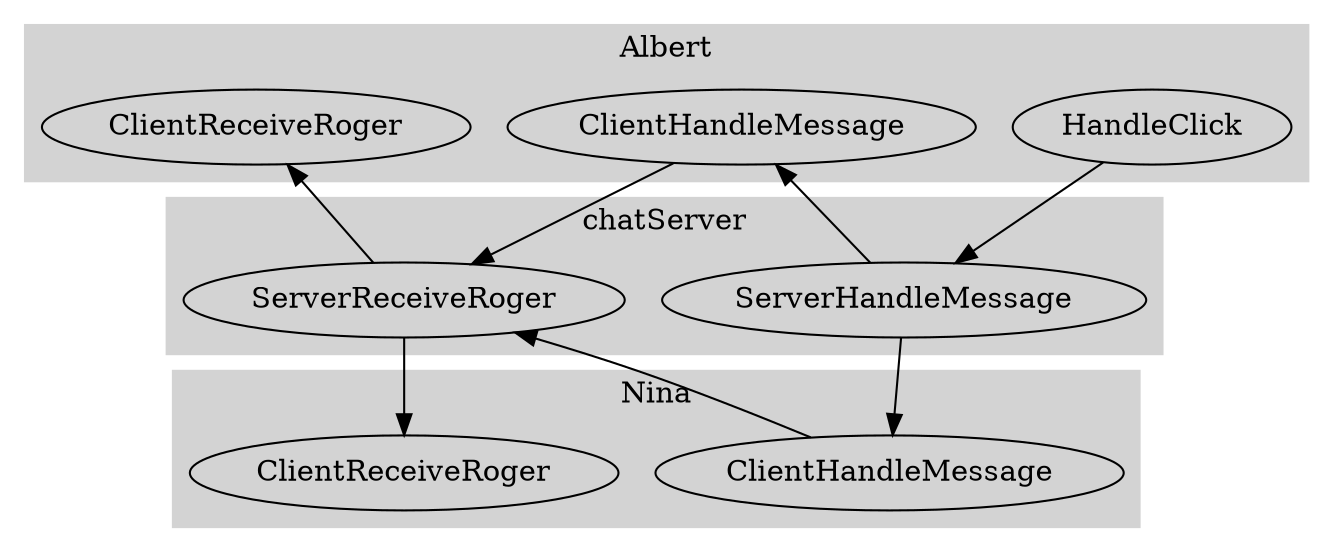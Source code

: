  digraph TaskFlowDiagram {
    
    subgraph clusterAlbert {
    	rankdir="LR";
    	style=filled;
		color=lightgrey;
        Albert_HandleClick[label="HandleClick"];
        Albert_ClientHandleMessage[label="ClientHandleMessage"];
        Albert_ClientReceiveRoger[label="ClientReceiveRoger"];

    	label = "Albert";
    }
    
    subgraph clusterchatServer {
    	rankdir="LR";
    	style=filled;
		color=lightgrey;
        chatServer_ServerHandleMessage[label="ServerHandleMessage"];
        chatServer_ServerReceiveRoger[label="ServerReceiveRoger"];

    	label = "chatServer";
    }
    
    subgraph clusterNina {
    	rankdir="LR";
    	style=filled;
		color=lightgrey;
        Nina_ClientHandleMessage[label="ClientHandleMessage"];
        Nina_ClientReceiveRoger[label="ClientReceiveRoger"];

    	label = "Nina";
    }
    

    
    Albert_HandleClick -> chatServer_ServerHandleMessage; 
    chatServer_ServerHandleMessage -> Nina_ClientHandleMessage; 
    chatServer_ServerHandleMessage -> Albert_ClientHandleMessage; 
    Albert_ClientHandleMessage -> chatServer_ServerReceiveRoger; 
    Nina_ClientHandleMessage -> chatServer_ServerReceiveRoger; 
    chatServer_ServerReceiveRoger -> Nina_ClientReceiveRoger; 
    chatServer_ServerReceiveRoger -> Albert_ClientReceiveRoger; 

}